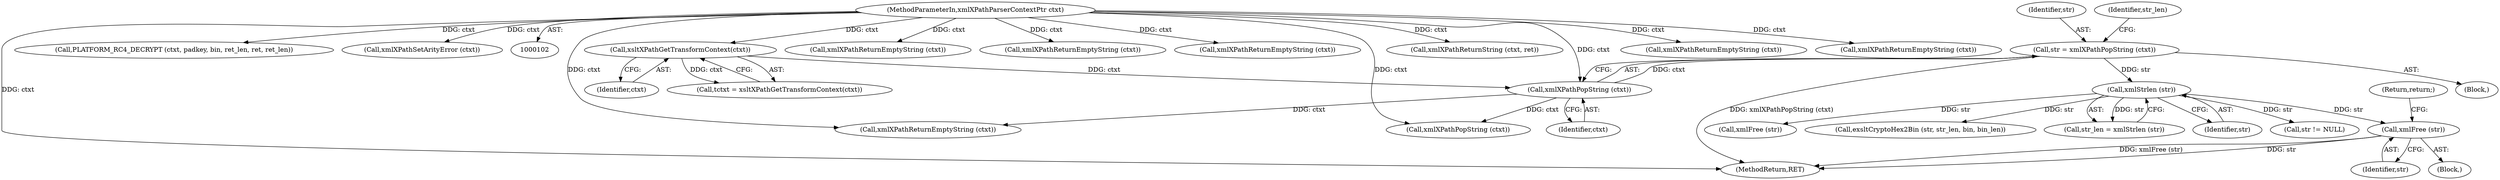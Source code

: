 digraph "0_Chrome_96dbafe288dbe2f0cc45fa3c39daf6d0c37acbab_0@pointer" {
"1000193" [label="(Call,xmlFree (str))"];
"1000164" [label="(Call,xmlStrlen (str))"];
"1000158" [label="(Call,str = xmlXPathPopString (ctxt))"];
"1000160" [label="(Call,xmlXPathPopString (ctxt))"];
"1000156" [label="(Call,xsltXPathGetTransformContext(ctxt))"];
"1000103" [label="(MethodParameterIn,xmlXPathParserContextPtr ctxt)"];
"1000173" [label="(Call,xmlFree (str))"];
"1000161" [label="(Identifier,ctxt)"];
"1000194" [label="(Identifier,str)"];
"1000156" [label="(Call,xsltXPathGetTransformContext(ctxt))"];
"1000280" [label="(Call,xmlXPathReturnEmptyString (ctxt))"];
"1000285" [label="(Call,exsltCryptoHex2Bin (str, str_len, bin, bin_len))"];
"1000313" [label="(Call,xmlXPathReturnEmptyString (ctxt))"];
"1000195" [label="(Return,return;)"];
"1000164" [label="(Call,xmlStrlen (str))"];
"1000159" [label="(Identifier,str)"];
"1000105" [label="(Block,)"];
"1000162" [label="(Call,str_len = xmlStrlen (str))"];
"1000219" [label="(Call,xmlXPathReturnEmptyString (ctxt))"];
"1000171" [label="(Call,xmlXPathReturnEmptyString (ctxt))"];
"1000157" [label="(Identifier,ctxt)"];
"1000178" [label="(Call,xmlXPathPopString (ctxt))"];
"1000328" [label="(Call,xmlXPathReturnString (ctxt, ret))"];
"1000189" [label="(Call,xmlXPathReturnEmptyString (ctxt))"];
"1000249" [label="(Call,xmlXPathReturnEmptyString (ctxt))"];
"1000103" [label="(MethodParameterIn,xmlXPathParserContextPtr ctxt)"];
"1000356" [label="(MethodReturn,RET)"];
"1000158" [label="(Call,str = xmlXPathPopString (ctxt))"];
"1000163" [label="(Identifier,str_len)"];
"1000154" [label="(Call,tctxt = xsltXPathGetTransformContext(ctxt))"];
"1000188" [label="(Block,)"];
"1000160" [label="(Call,xmlXPathPopString (ctxt))"];
"1000193" [label="(Call,xmlFree (str))"];
"1000316" [label="(Call,PLATFORM_RC4_DECRYPT (ctxt, padkey, bin, ret_len, ret, ret_len))"];
"1000339" [label="(Call,str != NULL)"];
"1000151" [label="(Call,xmlXPathSetArityError (ctxt))"];
"1000165" [label="(Identifier,str)"];
"1000193" -> "1000188"  [label="AST: "];
"1000193" -> "1000194"  [label="CFG: "];
"1000194" -> "1000193"  [label="AST: "];
"1000195" -> "1000193"  [label="CFG: "];
"1000193" -> "1000356"  [label="DDG: str"];
"1000193" -> "1000356"  [label="DDG: xmlFree (str)"];
"1000164" -> "1000193"  [label="DDG: str"];
"1000164" -> "1000162"  [label="AST: "];
"1000164" -> "1000165"  [label="CFG: "];
"1000165" -> "1000164"  [label="AST: "];
"1000162" -> "1000164"  [label="CFG: "];
"1000164" -> "1000162"  [label="DDG: str"];
"1000158" -> "1000164"  [label="DDG: str"];
"1000164" -> "1000173"  [label="DDG: str"];
"1000164" -> "1000285"  [label="DDG: str"];
"1000164" -> "1000339"  [label="DDG: str"];
"1000158" -> "1000105"  [label="AST: "];
"1000158" -> "1000160"  [label="CFG: "];
"1000159" -> "1000158"  [label="AST: "];
"1000160" -> "1000158"  [label="AST: "];
"1000163" -> "1000158"  [label="CFG: "];
"1000158" -> "1000356"  [label="DDG: xmlXPathPopString (ctxt)"];
"1000160" -> "1000158"  [label="DDG: ctxt"];
"1000160" -> "1000161"  [label="CFG: "];
"1000161" -> "1000160"  [label="AST: "];
"1000156" -> "1000160"  [label="DDG: ctxt"];
"1000103" -> "1000160"  [label="DDG: ctxt"];
"1000160" -> "1000171"  [label="DDG: ctxt"];
"1000160" -> "1000178"  [label="DDG: ctxt"];
"1000156" -> "1000154"  [label="AST: "];
"1000156" -> "1000157"  [label="CFG: "];
"1000157" -> "1000156"  [label="AST: "];
"1000154" -> "1000156"  [label="CFG: "];
"1000156" -> "1000154"  [label="DDG: ctxt"];
"1000103" -> "1000156"  [label="DDG: ctxt"];
"1000103" -> "1000102"  [label="AST: "];
"1000103" -> "1000356"  [label="DDG: ctxt"];
"1000103" -> "1000151"  [label="DDG: ctxt"];
"1000103" -> "1000171"  [label="DDG: ctxt"];
"1000103" -> "1000178"  [label="DDG: ctxt"];
"1000103" -> "1000189"  [label="DDG: ctxt"];
"1000103" -> "1000219"  [label="DDG: ctxt"];
"1000103" -> "1000249"  [label="DDG: ctxt"];
"1000103" -> "1000280"  [label="DDG: ctxt"];
"1000103" -> "1000313"  [label="DDG: ctxt"];
"1000103" -> "1000316"  [label="DDG: ctxt"];
"1000103" -> "1000328"  [label="DDG: ctxt"];
}
